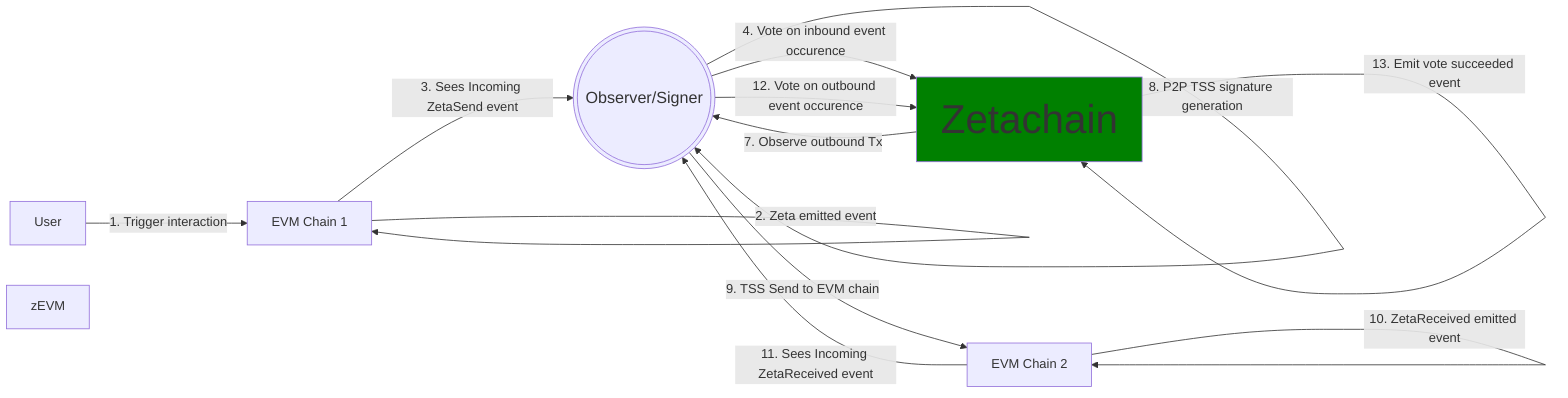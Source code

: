 flowchart LR
    classDef bigger font-size:20px
    classDef biggest font-size:50px,fill:green

    User["User"]
    Chain1["EVM Chain 1"]
    Chain2["EVM Chain 2"]
    Zetachain["Zetachain"]
    zEVM["zEVM"]
    Observer((("Observer/Signer")))

    User -- 1. Trigger interaction --> Chain1 
    Chain1 -- 2. Zeta emitted event --> Chain1
    Chain1 -- 3. Sees Incoming ZetaSend event --> Observer 
    Observer:::bigger -- 4. Vote on inbound event occurence --> Zetachain 
    Zetachain:::biggest -- 5. Handle Voting Process --> Zetachain 
    Zetachain:::biggest -- 6. Emit vote succeeded event --> Zetachain 
    Zetachain:::biggest -- 7. Observe outbound Tx --> Observer 
    Observer:::bigger -- 8. P2P TSS signature generation --> Observer
    Observer:::bigger -- 9. TSS Send to EVM chain --> Chain2
    Chain2 -- 10. ZetaReceived emitted event  --> Chain2
    Chain2 -- 11. Sees Incoming ZetaReceived event --> Observer:::bigger
    Observer:::bigger -- 12. Vote on outbound event occurence --> Zetachain 
    Zetachain:::biggest -- 13. Emit vote succeeded event --> Zetachain